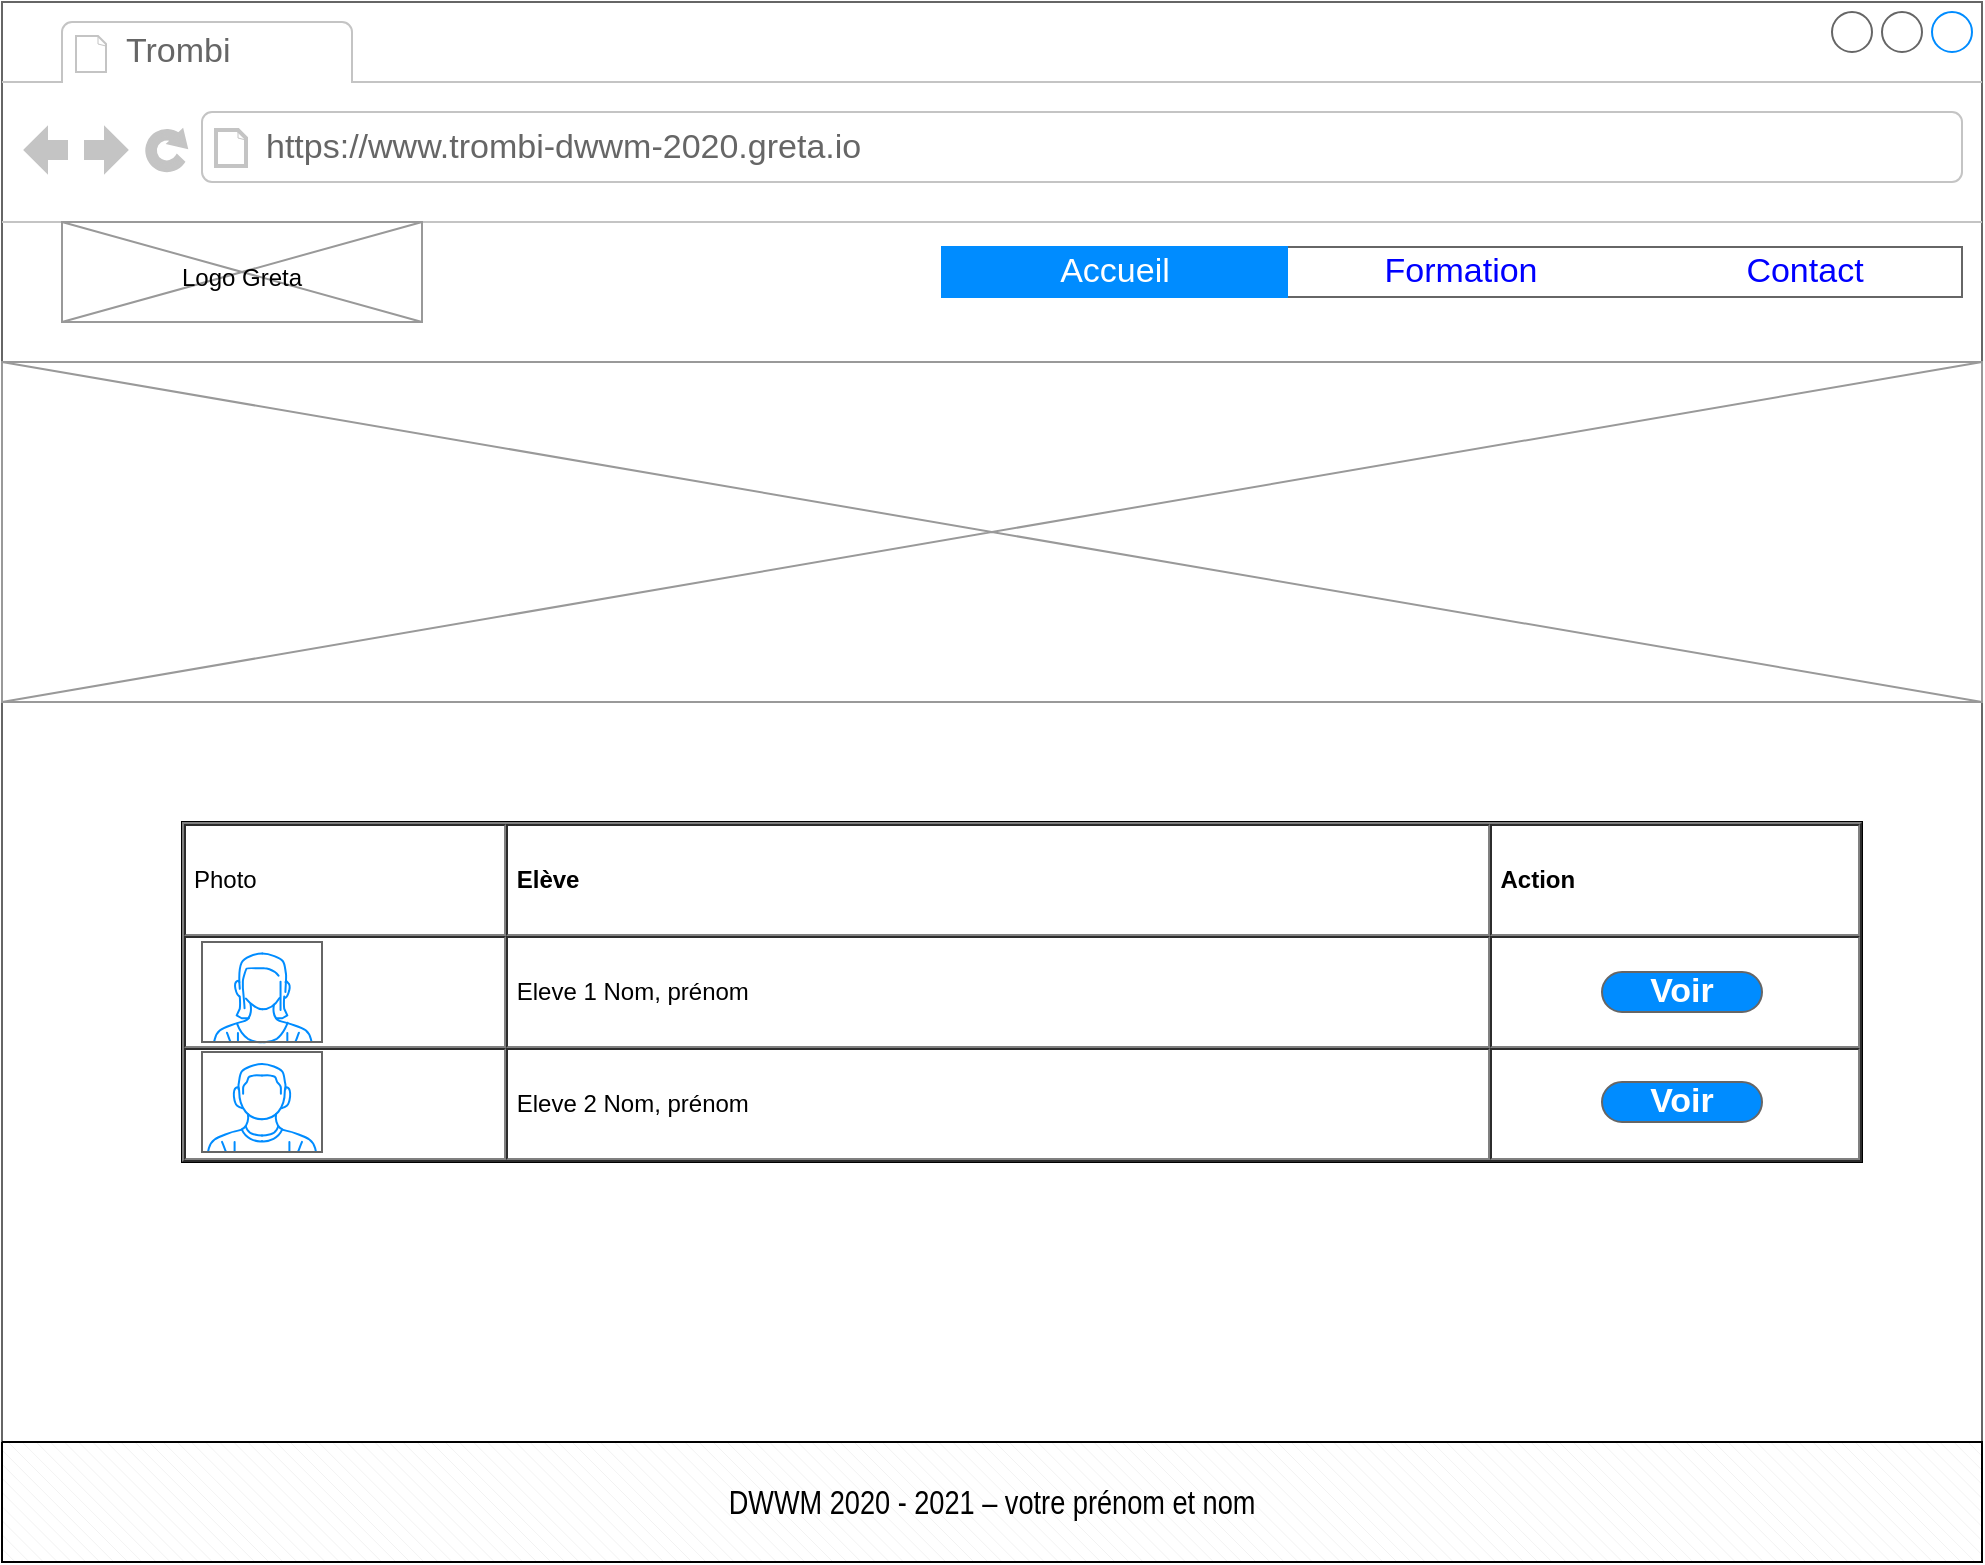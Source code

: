 <mxfile version="13.10.3" type="github" pages="3"><diagram id="SK59zhiDzOyi63sm0mEL" name="Page-1"><mxGraphModel dx="2189" dy="804" grid="1" gridSize="10" guides="1" tooltips="1" connect="1" arrows="1" fold="1" page="1" pageScale="1" pageWidth="827" pageHeight="1169" math="0" shadow="0"><root><mxCell id="0"/><mxCell id="1" parent="0"/><mxCell id="YqWab189E20K-H3sKTw3-4" value="" style="strokeWidth=1;shadow=0;dashed=0;align=center;html=1;shape=mxgraph.mockup.containers.browserWindow;rSize=0;strokeColor=#666666;strokeColor2=#008cff;strokeColor3=#c4c4c4;mainText=,;recursiveResize=0;" vertex="1" parent="1"><mxGeometry x="-120" y="50" width="990" height="780" as="geometry"/></mxCell><mxCell id="YqWab189E20K-H3sKTw3-5" value="Trombi" style="strokeWidth=1;shadow=0;dashed=0;align=center;html=1;shape=mxgraph.mockup.containers.anchor;fontSize=17;fontColor=#666666;align=left;" vertex="1" parent="YqWab189E20K-H3sKTw3-4"><mxGeometry x="60" y="12" width="110" height="26" as="geometry"/></mxCell><mxCell id="YqWab189E20K-H3sKTw3-6" value="https://www.trombi-dwwm-2020.greta.io" style="strokeWidth=1;shadow=0;dashed=0;align=center;html=1;shape=mxgraph.mockup.containers.anchor;rSize=0;fontSize=17;fontColor=#666666;align=left;" vertex="1" parent="YqWab189E20K-H3sKTw3-4"><mxGeometry x="130" y="60" width="250" height="26" as="geometry"/></mxCell><mxCell id="YqWab189E20K-H3sKTw3-15" value="" style="verticalLabelPosition=bottom;shadow=0;dashed=0;align=center;html=1;verticalAlign=top;strokeWidth=1;shape=mxgraph.mockup.graphics.simpleIcon;strokeColor=#999999;" vertex="1" parent="YqWab189E20K-H3sKTw3-4"><mxGeometry x="30" y="110" width="180" height="50" as="geometry"/></mxCell><mxCell id="YqWab189E20K-H3sKTw3-14" value="" style="group" vertex="1" connectable="0" parent="YqWab189E20K-H3sKTw3-4"><mxGeometry x="470" y="122.5" width="517.5" height="25" as="geometry"/></mxCell><mxCell id="YqWab189E20K-H3sKTw3-7" value="" style="strokeWidth=1;shadow=0;dashed=0;align=center;html=1;shape=mxgraph.mockup.text.rrect;rSize=0;strokeColor=#666666;container=0;" vertex="1" parent="YqWab189E20K-H3sKTw3-14"><mxGeometry width="510" height="25" as="geometry"/></mxCell><mxCell id="YqWab189E20K-H3sKTw3-8" value="Formation" style="strokeColor=inherit;fillColor=inherit;gradientColor=inherit;strokeWidth=1;shadow=0;dashed=0;align=center;html=1;shape=mxgraph.mockup.text.rrect;rSize=0;fontSize=17;fontColor=#0000ff;" vertex="1" parent="YqWab189E20K-H3sKTw3-14"><mxGeometry x="172.5" width="172.5" height="25" as="geometry"/></mxCell><mxCell id="YqWab189E20K-H3sKTw3-9" value="Contact" style="strokeColor=inherit;fillColor=inherit;gradientColor=inherit;strokeWidth=1;shadow=0;dashed=0;align=center;html=1;shape=mxgraph.mockup.text.rrect;rSize=0;fontSize=17;fontColor=#0000ff;" vertex="1" parent="YqWab189E20K-H3sKTw3-14"><mxGeometry x="345" width="172.5" height="25" as="geometry"/></mxCell><mxCell id="YqWab189E20K-H3sKTw3-11" value="Accueil" style="strokeWidth=1;shadow=0;dashed=0;align=center;html=1;shape=mxgraph.mockup.text.rrect;rSize=0;fontSize=17;fontColor=#ffffff;fillColor=#008cff;strokeColor=#008cff;" vertex="1" parent="YqWab189E20K-H3sKTw3-14"><mxGeometry width="172.5" height="25" as="geometry"/></mxCell><mxCell id="YqWab189E20K-H3sKTw3-16" value="Logo Greta" style="text;html=1;strokeColor=none;fillColor=none;align=center;verticalAlign=middle;whiteSpace=wrap;rounded=0;" vertex="1" parent="YqWab189E20K-H3sKTw3-4"><mxGeometry x="70" y="127.5" width="100" height="20" as="geometry"/></mxCell><mxCell id="YqWab189E20K-H3sKTw3-17" value="" style="verticalLabelPosition=bottom;shadow=0;dashed=0;align=center;html=1;verticalAlign=top;strokeWidth=1;shape=mxgraph.mockup.graphics.simpleIcon;strokeColor=#999999;" vertex="1" parent="YqWab189E20K-H3sKTw3-4"><mxGeometry y="180" width="990" height="170" as="geometry"/></mxCell><mxCell id="bf6XjVjYol47AXIB9-yf-1" value="&lt;table style=&quot;font-size: 1em ; width: 100% ; height: 100%&quot; cellspacing=&quot;0&quot; cellpadding=&quot;4&quot; border=&quot;1&quot;&gt;&lt;tbody&gt;&lt;tr&gt;&lt;td&gt;Photo&lt;br&gt;&lt;/td&gt;&lt;th&gt;Elève&lt;/th&gt;&lt;th&gt;Action&lt;br&gt;&lt;/th&gt;&lt;/tr&gt;&lt;tr&gt;&lt;td&gt;&lt;br&gt;&lt;/td&gt;&lt;td&gt;Eleve 1 Nom, prénom&lt;br&gt;&lt;/td&gt;&lt;td&gt;&lt;br&gt;&lt;/td&gt;&lt;/tr&gt;&lt;tr&gt;&lt;td&gt;&lt;br&gt;&lt;/td&gt;&lt;td&gt;Eleve 2 Nom, prénom&lt;br&gt;&lt;/td&gt;&lt;td&gt;&lt;br&gt;&lt;/td&gt;&lt;/tr&gt;&lt;/tbody&gt;&lt;/table&gt; " style="verticalAlign=top;align=left;overflow=fill;fontSize=12;fontFamily=Helvetica;html=1" vertex="1" parent="YqWab189E20K-H3sKTw3-4"><mxGeometry x="90" y="410" width="840" height="170" as="geometry"/></mxCell><mxCell id="bf6XjVjYol47AXIB9-yf-2" value="Voir" style="strokeWidth=1;shadow=0;dashed=0;align=center;html=1;shape=mxgraph.mockup.buttons.button;strokeColor=#666666;fontColor=#ffffff;mainText=;buttonStyle=round;fontSize=17;fontStyle=1;fillColor=#008cff;whiteSpace=wrap;" vertex="1" parent="YqWab189E20K-H3sKTw3-4"><mxGeometry x="800" y="485" width="80" height="20" as="geometry"/></mxCell><mxCell id="bf6XjVjYol47AXIB9-yf-4" value="Voir" style="strokeWidth=1;shadow=0;dashed=0;align=center;html=1;shape=mxgraph.mockup.buttons.button;strokeColor=#666666;fontColor=#ffffff;mainText=;buttonStyle=round;fontSize=17;fontStyle=1;fillColor=#008cff;whiteSpace=wrap;" vertex="1" parent="YqWab189E20K-H3sKTw3-4"><mxGeometry x="800" y="540" width="80" height="20" as="geometry"/></mxCell><mxCell id="bf6XjVjYol47AXIB9-yf-9" value="" style="verticalLabelPosition=bottom;shadow=0;dashed=0;align=center;html=1;verticalAlign=top;strokeWidth=1;shape=mxgraph.mockup.containers.userMale;strokeColor=#666666;strokeColor2=#008cff;" vertex="1" parent="YqWab189E20K-H3sKTw3-4"><mxGeometry x="100" y="525" width="60" height="50" as="geometry"/></mxCell><mxCell id="bf6XjVjYol47AXIB9-yf-10" value="" style="verticalLabelPosition=bottom;shadow=0;dashed=0;align=center;html=1;verticalAlign=top;strokeWidth=1;shape=mxgraph.mockup.containers.userFemale;strokeColor=#666666;strokeColor2=#008cff;" vertex="1" parent="YqWab189E20K-H3sKTw3-4"><mxGeometry x="100" y="470" width="60" height="50" as="geometry"/></mxCell><mxCell id="bf6XjVjYol47AXIB9-yf-13" value="" style="verticalLabelPosition=bottom;verticalAlign=top;html=1;shape=mxgraph.basic.patternFillRect;fillStyle=diagRev;step=5;fillStrokeWidth=0.2;fillStrokeColor=#dddddd;" vertex="1" parent="YqWab189E20K-H3sKTw3-4"><mxGeometry y="720" width="990" height="60" as="geometry"/></mxCell><mxCell id="bf6XjVjYol47AXIB9-yf-14" value="&lt;div style=&quot;left: 456.45px ; top: 556.83px ; font-size: 16.5px ; font-family: sans-serif ; transform: scalex(0.823)&quot;&gt;DWWM 2020 - 2021 – votre prénom et nom&lt;/div&gt;" style="text;html=1;strokeColor=none;fillColor=none;align=center;verticalAlign=middle;whiteSpace=wrap;rounded=0;" vertex="1" parent="YqWab189E20K-H3sKTw3-4"><mxGeometry x="100" y="740" width="790" height="20" as="geometry"/></mxCell></root></mxGraphModel></diagram><diagram id="OU_HAkZI-WDbs4WNtkDR" name="Page-2"><mxGraphModel dx="1362" dy="804" grid="1" gridSize="10" guides="1" tooltips="1" connect="1" arrows="1" fold="1" page="1" pageScale="1" pageWidth="827" pageHeight="1169" math="0" shadow="0"><root><mxCell id="MOR8QARU3BnpgXKKpHhW-0"/><mxCell id="MOR8QARU3BnpgXKKpHhW-1" parent="MOR8QARU3BnpgXKKpHhW-0"/><mxCell id="MOR8QARU3BnpgXKKpHhW-2" value="" style="verticalLabelPosition=bottom;verticalAlign=top;html=1;shape=mxgraph.basic.rect;fillColor2=none;strokeWidth=1;size=20;indent=5;" vertex="1" parent="MOR8QARU3BnpgXKKpHhW-1"><mxGeometry x="80" y="80" width="710" height="810" as="geometry"/></mxCell><mxCell id="MOR8QARU3BnpgXKKpHhW-3" value="" style="verticalLabelPosition=bottom;verticalAlign=top;html=1;shape=mxgraph.basic.patternFillRect;fillStyle=diagRev;step=5;fillStrokeWidth=0.2;fillStrokeColor=#dddddd;" vertex="1" parent="MOR8QARU3BnpgXKKpHhW-1"><mxGeometry x="80" y="80" width="710" height="70" as="geometry"/></mxCell><mxCell id="MOR8QARU3BnpgXKKpHhW-4" value="" style="verticalLabelPosition=bottom;verticalAlign=top;html=1;shape=mxgraph.basic.patternFillRect;fillStyle=diagRev;step=5;fillStrokeWidth=0.2;fillStrokeColor=#dddddd;" vertex="1" parent="MOR8QARU3BnpgXKKpHhW-1"><mxGeometry x="80" y="150" width="710" height="220" as="geometry"/></mxCell><mxCell id="MOR8QARU3BnpgXKKpHhW-6" value="Barre de navigation" style="text;html=1;strokeColor=none;fillColor=none;align=center;verticalAlign=middle;whiteSpace=wrap;rounded=0;" vertex="1" parent="MOR8QARU3BnpgXKKpHhW-1"><mxGeometry x="290" y="105" width="310" height="20" as="geometry"/></mxCell><mxCell id="MOR8QARU3BnpgXKKpHhW-7" value="Image &quot;Hero&quot;" style="text;html=1;strokeColor=none;fillColor=none;align=center;verticalAlign=middle;whiteSpace=wrap;rounded=0;" vertex="1" parent="MOR8QARU3BnpgXKKpHhW-1"><mxGeometry x="275" y="240" width="320" height="20" as="geometry"/></mxCell><mxCell id="MOR8QARU3BnpgXKKpHhW-8" value="" style="verticalLabelPosition=bottom;verticalAlign=top;html=1;shape=mxgraph.basic.patternFillRect;fillStyle=vert;step=5;fillStrokeWidth=0.2;fillStrokeColor=#dddddd;" vertex="1" parent="MOR8QARU3BnpgXKKpHhW-1"><mxGeometry x="80" y="370" width="710" height="460" as="geometry"/></mxCell><mxCell id="MOR8QARU3BnpgXKKpHhW-9" value="" style="verticalLabelPosition=bottom;verticalAlign=top;html=1;shape=mxgraph.basic.patternFillRect;fillStyle=diagRev;step=5;fillStrokeWidth=0.2;fillStrokeColor=#dddddd;" vertex="1" parent="MOR8QARU3BnpgXKKpHhW-1"><mxGeometry x="80" y="830" width="710" height="60" as="geometry"/></mxCell><mxCell id="MOR8QARU3BnpgXKKpHhW-11" value="Footer" style="text;html=1;strokeColor=none;fillColor=none;align=center;verticalAlign=middle;whiteSpace=wrap;rounded=0;" vertex="1" parent="MOR8QARU3BnpgXKKpHhW-1"><mxGeometry x="415" y="850" width="40" height="20" as="geometry"/></mxCell><mxCell id="MOR8QARU3BnpgXKKpHhW-12" value="" style="verticalLabelPosition=bottom;verticalAlign=top;html=1;shape=mxgraph.basic.patternFillRect;fillStyle=diagGrid;step=5;fillStrokeWidth=0.2;fillStrokeColor=#dddddd;" vertex="1" parent="MOR8QARU3BnpgXKKpHhW-1"><mxGeometry x="120" y="410" width="630" height="380" as="geometry"/></mxCell><mxCell id="MOR8QARU3BnpgXKKpHhW-10" value="Liste des élèves" style="text;html=1;strokeColor=none;fillColor=none;align=center;verticalAlign=middle;whiteSpace=wrap;rounded=0;" vertex="1" parent="MOR8QARU3BnpgXKKpHhW-1"><mxGeometry x="290" y="440" width="290" height="20" as="geometry"/></mxCell></root></mxGraphModel></diagram><diagram id="JzIKGWQCN6S3hwlgF1_i" name="Page-3"><mxGraphModel dx="2189" dy="804" grid="1" gridSize="10" guides="1" tooltips="1" connect="1" arrows="1" fold="1" page="1" pageScale="1" pageWidth="827" pageHeight="1169" math="0" shadow="0"><root><mxCell id="c7oWx894oibJ3W_F-bg8-0"/><mxCell id="c7oWx894oibJ3W_F-bg8-1" parent="c7oWx894oibJ3W_F-bg8-0"/><mxCell id="c7oWx894oibJ3W_F-bg8-2" value="" style="strokeWidth=1;shadow=0;dashed=0;align=center;html=1;shape=mxgraph.mockup.containers.browserWindow;rSize=0;strokeColor=#666666;strokeColor2=#008cff;strokeColor3=#c4c4c4;mainText=,;recursiveResize=0;" vertex="1" parent="c7oWx894oibJ3W_F-bg8-1"><mxGeometry y="60" width="510" height="780" as="geometry"/></mxCell><mxCell id="c7oWx894oibJ3W_F-bg8-3" value="Trombi" style="strokeWidth=1;shadow=0;dashed=0;align=center;html=1;shape=mxgraph.mockup.containers.anchor;fontSize=17;fontColor=#666666;align=left;" vertex="1" parent="c7oWx894oibJ3W_F-bg8-2"><mxGeometry x="60" y="12" width="110" height="26" as="geometry"/></mxCell><mxCell id="c7oWx894oibJ3W_F-bg8-4" value="https://www.trombi-dwwm-2020.greta.io" style="strokeWidth=1;shadow=0;dashed=0;align=center;html=1;shape=mxgraph.mockup.containers.anchor;rSize=0;fontSize=17;fontColor=#666666;align=left;" vertex="1" parent="c7oWx894oibJ3W_F-bg8-2"><mxGeometry x="130" y="60" width="250" height="26" as="geometry"/></mxCell><mxCell id="c7oWx894oibJ3W_F-bg8-5" value="" style="verticalLabelPosition=bottom;shadow=0;dashed=0;align=center;html=1;verticalAlign=top;strokeWidth=1;shape=mxgraph.mockup.graphics.simpleIcon;strokeColor=#999999;" vertex="1" parent="c7oWx894oibJ3W_F-bg8-2"><mxGeometry x="30" y="110" width="180" height="50" as="geometry"/></mxCell><mxCell id="c7oWx894oibJ3W_F-bg8-11" value="Logo Greta" style="text;html=1;strokeColor=none;fillColor=none;align=center;verticalAlign=middle;whiteSpace=wrap;rounded=0;" vertex="1" parent="c7oWx894oibJ3W_F-bg8-2"><mxGeometry x="70" y="127.5" width="100" height="20" as="geometry"/></mxCell><mxCell id="c7oWx894oibJ3W_F-bg8-14" value="Voir" style="strokeWidth=1;shadow=0;dashed=0;align=center;html=1;shape=mxgraph.mockup.buttons.button;strokeColor=#666666;fontColor=#ffffff;mainText=;buttonStyle=round;fontSize=17;fontStyle=1;fillColor=#008cff;whiteSpace=wrap;" vertex="1" parent="c7oWx894oibJ3W_F-bg8-2"><mxGeometry x="310" y="300" width="80" height="20" as="geometry"/></mxCell><mxCell id="c7oWx894oibJ3W_F-bg8-15" value="Voir" style="strokeWidth=1;shadow=0;dashed=0;align=center;html=1;shape=mxgraph.mockup.buttons.button;strokeColor=#666666;fontColor=#ffffff;mainText=;buttonStyle=round;fontSize=17;fontStyle=1;fillColor=#008cff;whiteSpace=wrap;" vertex="1" parent="c7oWx894oibJ3W_F-bg8-2"><mxGeometry x="310" y="425" width="80" height="20" as="geometry"/></mxCell><mxCell id="c7oWx894oibJ3W_F-bg8-16" value="" style="verticalLabelPosition=bottom;shadow=0;dashed=0;align=center;html=1;verticalAlign=top;strokeWidth=1;shape=mxgraph.mockup.containers.userMale;strokeColor=#666666;strokeColor2=#008cff;" vertex="1" parent="c7oWx894oibJ3W_F-bg8-2"><mxGeometry x="30" y="370" width="140" height="130" as="geometry"/></mxCell><mxCell id="c7oWx894oibJ3W_F-bg8-17" value="" style="verticalLabelPosition=bottom;shadow=0;dashed=0;align=center;html=1;verticalAlign=top;strokeWidth=1;shape=mxgraph.mockup.containers.userFemale;strokeColor=#666666;strokeColor2=#008cff;" vertex="1" parent="c7oWx894oibJ3W_F-bg8-2"><mxGeometry x="30" y="220" width="140" height="130" as="geometry"/></mxCell><mxCell id="c7oWx894oibJ3W_F-bg8-18" value="" style="verticalLabelPosition=bottom;verticalAlign=top;html=1;shape=mxgraph.basic.patternFillRect;fillStyle=diagRev;step=5;fillStrokeWidth=0.2;fillStrokeColor=#dddddd;" vertex="1" parent="c7oWx894oibJ3W_F-bg8-2"><mxGeometry y="720" width="510" height="60" as="geometry"/></mxCell><mxCell id="c7oWx894oibJ3W_F-bg8-19" value="&lt;div style=&quot;left: 456.45px ; top: 556.83px ; font-size: 16.5px ; font-family: sans-serif ; transform: scalex(0.823)&quot;&gt;DWWM 2020 - 2021 – votre prénom et nom&lt;/div&gt;" style="text;html=1;strokeColor=none;fillColor=none;align=center;verticalAlign=middle;whiteSpace=wrap;rounded=0;" vertex="1" parent="c7oWx894oibJ3W_F-bg8-2"><mxGeometry x="-140" y="740" width="790" height="20" as="geometry"/></mxCell><mxCell id="c7oWx894oibJ3W_F-bg8-20" value="" style="shape=image;html=1;verticalAlign=top;verticalLabelPosition=bottom;labelBackgroundColor=#ffffff;imageAspect=0;aspect=fixed;image=https://cdn4.iconfinder.com/data/icons/geosm-e-commerce/48/menu-128.png" vertex="1" parent="c7oWx894oibJ3W_F-bg8-2"><mxGeometry x="440" y="110" width="54" height="54" as="geometry"/></mxCell><mxCell id="c7oWx894oibJ3W_F-bg8-21" value="Eleve 1 Nom, prénom" style="text;html=1;strokeColor=none;fillColor=none;align=center;verticalAlign=middle;whiteSpace=wrap;rounded=0;" vertex="1" parent="c7oWx894oibJ3W_F-bg8-2"><mxGeometry x="270" y="260" width="160" height="20" as="geometry"/></mxCell><mxCell id="c7oWx894oibJ3W_F-bg8-22" value="Eleve 2 Nom, prénom" style="text;html=1;strokeColor=none;fillColor=none;align=center;verticalAlign=middle;whiteSpace=wrap;rounded=0;" vertex="1" parent="c7oWx894oibJ3W_F-bg8-2"><mxGeometry x="255" y="400" width="190" height="20" as="geometry"/></mxCell><mxCell id="c7oWx894oibJ3W_F-bg8-23" value="" style="strokeWidth=1;shadow=0;dashed=0;align=center;html=1;shape=mxgraph.mockup.containers.browserWindow;rSize=0;strokeColor=#666666;strokeColor2=#008cff;strokeColor3=#c4c4c4;mainText=,;recursiveResize=0;" vertex="1" parent="c7oWx894oibJ3W_F-bg8-1"><mxGeometry x="810" y="60" width="540" height="820" as="geometry"/></mxCell><mxCell id="c7oWx894oibJ3W_F-bg8-24" value="Trombi" style="strokeWidth=1;shadow=0;dashed=0;align=center;html=1;shape=mxgraph.mockup.containers.anchor;fontSize=17;fontColor=#666666;align=left;" vertex="1" parent="c7oWx894oibJ3W_F-bg8-23"><mxGeometry x="60" y="12" width="110" height="26" as="geometry"/></mxCell><mxCell id="c7oWx894oibJ3W_F-bg8-25" value="https://www.trombi-dwwm-2020.greta.io" style="strokeWidth=1;shadow=0;dashed=0;align=center;html=1;shape=mxgraph.mockup.containers.anchor;rSize=0;fontSize=17;fontColor=#666666;align=left;" vertex="1" parent="c7oWx894oibJ3W_F-bg8-23"><mxGeometry x="130" y="60" width="250" height="26" as="geometry"/></mxCell><mxCell id="c7oWx894oibJ3W_F-bg8-26" value="" style="verticalLabelPosition=bottom;shadow=0;dashed=0;align=center;html=1;verticalAlign=top;strokeWidth=1;shape=mxgraph.mockup.graphics.simpleIcon;strokeColor=#999999;" vertex="1" parent="c7oWx894oibJ3W_F-bg8-23"><mxGeometry x="30" y="110" width="180" height="50" as="geometry"/></mxCell><mxCell id="c7oWx894oibJ3W_F-bg8-27" value="Logo Greta" style="text;html=1;strokeColor=none;fillColor=none;align=center;verticalAlign=middle;whiteSpace=wrap;rounded=0;" vertex="1" parent="c7oWx894oibJ3W_F-bg8-23"><mxGeometry x="70" y="127.5" width="100" height="20" as="geometry"/></mxCell><mxCell id="c7oWx894oibJ3W_F-bg8-28" value="Voir" style="strokeWidth=1;shadow=0;dashed=0;align=center;html=1;shape=mxgraph.mockup.buttons.button;strokeColor=#666666;fontColor=#ffffff;mainText=;buttonStyle=round;fontSize=17;fontStyle=1;fillColor=#008cff;whiteSpace=wrap;" vertex="1" parent="c7oWx894oibJ3W_F-bg8-23"><mxGeometry x="310" y="300" width="80" height="20" as="geometry"/></mxCell><mxCell id="c7oWx894oibJ3W_F-bg8-29" value="Voir" style="strokeWidth=1;shadow=0;dashed=0;align=center;html=1;shape=mxgraph.mockup.buttons.button;strokeColor=#666666;fontColor=#ffffff;mainText=;buttonStyle=round;fontSize=17;fontStyle=1;fillColor=#008cff;whiteSpace=wrap;" vertex="1" parent="c7oWx894oibJ3W_F-bg8-23"><mxGeometry x="310" y="425" width="80" height="20" as="geometry"/></mxCell><mxCell id="c7oWx894oibJ3W_F-bg8-30" value="" style="verticalLabelPosition=bottom;shadow=0;dashed=0;align=center;html=1;verticalAlign=top;strokeWidth=1;shape=mxgraph.mockup.containers.userMale;strokeColor=#666666;strokeColor2=#008cff;" vertex="1" parent="c7oWx894oibJ3W_F-bg8-23"><mxGeometry x="30" y="370" width="140" height="130" as="geometry"/></mxCell><mxCell id="c7oWx894oibJ3W_F-bg8-31" value="" style="verticalLabelPosition=bottom;shadow=0;dashed=0;align=center;html=1;verticalAlign=top;strokeWidth=1;shape=mxgraph.mockup.containers.userFemale;strokeColor=#666666;strokeColor2=#008cff;" vertex="1" parent="c7oWx894oibJ3W_F-bg8-23"><mxGeometry x="30" y="220" width="140" height="130" as="geometry"/></mxCell><mxCell id="c7oWx894oibJ3W_F-bg8-32" value="" style="verticalLabelPosition=bottom;verticalAlign=top;html=1;shape=mxgraph.basic.patternFillRect;fillStyle=diagRev;step=5;fillStrokeWidth=0.2;fillStrokeColor=#dddddd;" vertex="1" parent="c7oWx894oibJ3W_F-bg8-23"><mxGeometry y="720" width="510" height="60" as="geometry"/></mxCell><mxCell id="c7oWx894oibJ3W_F-bg8-33" value="&lt;div style=&quot;left: 456.45px ; top: 556.83px ; font-size: 16.5px ; font-family: sans-serif ; transform: scalex(0.823)&quot;&gt;DWWM 2020 - 2021 – votre prénom et nom&lt;/div&gt;" style="text;html=1;strokeColor=none;fillColor=none;align=center;verticalAlign=middle;whiteSpace=wrap;rounded=0;" vertex="1" parent="c7oWx894oibJ3W_F-bg8-23"><mxGeometry x="-140" y="740" width="790" height="20" as="geometry"/></mxCell><mxCell id="c7oWx894oibJ3W_F-bg8-34" value="" style="shape=image;html=1;verticalAlign=top;verticalLabelPosition=bottom;labelBackgroundColor=#ffffff;imageAspect=0;aspect=fixed;image=https://cdn4.iconfinder.com/data/icons/geosm-e-commerce/48/menu-128.png" vertex="1" parent="c7oWx894oibJ3W_F-bg8-23"><mxGeometry x="440" y="110" width="54" height="54" as="geometry"/></mxCell><mxCell id="c7oWx894oibJ3W_F-bg8-35" value="Eleve 1 Nom, prénom" style="text;html=1;strokeColor=none;fillColor=none;align=center;verticalAlign=middle;whiteSpace=wrap;rounded=0;" vertex="1" parent="c7oWx894oibJ3W_F-bg8-23"><mxGeometry x="270" y="260" width="160" height="20" as="geometry"/></mxCell><mxCell id="c7oWx894oibJ3W_F-bg8-36" value="Eleve 2 Nom, prénom" style="text;html=1;strokeColor=none;fillColor=none;align=center;verticalAlign=middle;whiteSpace=wrap;rounded=0;" vertex="1" parent="c7oWx894oibJ3W_F-bg8-23"><mxGeometry x="255" y="400" width="190" height="20" as="geometry"/></mxCell><mxCell id="c7oWx894oibJ3W_F-bg8-37" value="&lt;div&gt;&lt;br&gt;&lt;/div&gt;&lt;div style=&quot;left: 160.245px ; top: 591.375px ; font-size: 16.5px ; font-family: sans-serif ; transform: scalex(0.839)&quot;&gt;Nom&lt;/div&gt;&lt;div style=&quot;left: 160.245px ; top: 659.775px ; font-size: 16.5px ; font-family: sans-serif ; transform: scalex(0.803)&quot;&gt;Prénom&lt;/div&gt;&lt;div style=&quot;left: 160.245px ; top: 659.775px ; font-size: 16.5px ; font-family: sans-serif ; transform: scalex(0.803)&quot;&gt;Tel&lt;/div&gt;&lt;div style=&quot;left: 160.245px ; top: 728.175px ; font-size: 16.5px ; font-family: sans-serif ; transform: scalex(0.809)&quot;&gt;Email&lt;/div&gt;&lt;div style=&quot;left: 160.245px ; top: 728.175px ; font-size: 16.5px ; font-family: sans-serif ; transform: scalex(0.809)&quot;&gt;&lt;br&gt;&lt;/div&gt;&lt;div style=&quot;left: 160.245px ; top: 728.175px ; font-size: 16.5px ; font-family: sans-serif ; transform: scalex(0.809)&quot;&gt;Description (sur ses formation)&lt;/div&gt;&lt;div style=&quot;left: 160.245px ; top: 762.42px ; font-size: 16.5px ; font-family: sans-serif ; transform: scalex(0.802)&quot;&gt;&lt;br&gt;&lt;/div&gt;&lt;div style=&quot;left: 160.245px ; top: 796.62px ; font-size: 16.5px ; font-family: sans-serif ; transform: scalex(0.798)&quot;&gt;HTML&lt;/div&gt;&lt;div style=&quot;left: 160.245px ; top: 796.62px ; font-size: 16.5px ; font-family: sans-serif ; transform: scalex(0.798)&quot;&gt;CSS&lt;/div&gt;&lt;div style=&quot;left: 160.245px ; top: 796.62px ; font-size: 16.5px ; font-family: sans-serif ; transform: scalex(0.798)&quot;&gt;JS&lt;br&gt;&lt;/div&gt;&lt;div style=&quot;left: 160.245px ; top: 796.62px ; font-size: 16.5px ; font-family: sans-serif ; transform: scalex(0.798)&quot;&gt;&lt;br&gt;&lt;/div&gt;&lt;div style=&quot;left: 160.245px ; top: 796.62px ; font-size: 16.5px ; font-family: sans-serif ; transform: scalex(0.798)&quot;&gt;&lt;br&gt;&lt;/div&gt;&lt;div align=&quot;left&quot;&gt;&lt;div class=&quot;textlayer&quot; style=&quot;width: 893.1px ; height: 1262.7px&quot;&gt;&lt;br&gt;&lt;/div&gt;&lt;/div&gt;" style="strokeWidth=1;shadow=0;dashed=0;align=left;html=1;shape=mxgraph.mockup.containers.rrect;rSize=0;strokeColor=#666666;fontColor=#666666;fontSize=17;verticalAlign=top;whiteSpace=wrap;fillColor=#ffffff;spacingTop=32;" vertex="1" parent="c7oWx894oibJ3W_F-bg8-23"><mxGeometry y="200" width="540" height="620" as="geometry"/></mxCell><mxCell id="c7oWx894oibJ3W_F-bg8-38" value="Aperçu élève" style="strokeWidth=1;shadow=0;dashed=0;align=center;html=1;shape=mxgraph.mockup.containers.rrect;rSize=0;fontSize=17;fontColor=#666666;strokeColor=#666666;align=left;spacingLeft=8;fillColor=none;resizeWidth=1;" vertex="1" parent="c7oWx894oibJ3W_F-bg8-37"><mxGeometry width="540" height="30" relative="1" as="geometry"/></mxCell><mxCell id="c7oWx894oibJ3W_F-bg8-39" value="Cancel" style="strokeWidth=1;shadow=0;dashed=0;align=center;html=1;shape=mxgraph.mockup.containers.rrect;rSize=0;fontSize=16;fontColor=#666666;strokeColor=#c4c4c4;whiteSpace=wrap;fillColor=none;" vertex="1" parent="c7oWx894oibJ3W_F-bg8-37"><mxGeometry x="0.25" y="1" width="90" height="25" relative="1" as="geometry"><mxPoint x="-45" y="-33" as="offset"/></mxGeometry></mxCell><mxCell id="c7oWx894oibJ3W_F-bg8-40" value="Envoyer" style="strokeWidth=1;shadow=0;dashed=0;align=center;html=1;shape=mxgraph.mockup.containers.rrect;rSize=0;fontSize=16;fontColor=#666666;strokeColor=#c4c4c4;whiteSpace=wrap;fillColor=none;" vertex="1" parent="c7oWx894oibJ3W_F-bg8-37"><mxGeometry x="0.75" y="1" width="90" height="25" relative="1" as="geometry"><mxPoint x="-45" y="-33" as="offset"/></mxGeometry></mxCell><mxCell id="c7oWx894oibJ3W_F-bg8-41" value="" style="verticalLabelPosition=bottom;shadow=0;dashed=0;align=center;html=1;verticalAlign=top;strokeWidth=1;shape=mxgraph.mockup.containers.userFemale;strokeColor=#666666;strokeColor2=#008cff;opacity=70;" vertex="1" parent="c7oWx894oibJ3W_F-bg8-37"><mxGeometry x="400.424" y="44.64" width="114.407" height="124" as="geometry"/></mxCell><mxCell id="c7oWx894oibJ3W_F-bg8-42" value="Lien vers le CV (fictif)" style="shape=rectangle;strokeColor=none;fillColor=none;linkText=;fontSize=17;fontColor=#0000ff;fontStyle=4;html=1;align=center;opacity=70;" vertex="1" parent="c7oWx894oibJ3W_F-bg8-37"><mxGeometry x="388.983" y="180.872" width="137.288" height="29.76" as="geometry"/></mxCell><mxCell id="c7oWx894oibJ3W_F-bg8-43" value="" style="verticalLabelPosition=bottom;shadow=0;dashed=0;align=center;html=1;verticalAlign=top;strokeWidth=1;shape=mxgraph.mockup.forms.horSlider;strokeColor=#999999;sliderStyle=basic;sliderPos=70.256;handleStyle=circle;fillColor2=#ddeeff;opacity=70;" vertex="1" parent="c7oWx894oibJ3W_F-bg8-37"><mxGeometry x="169.322" y="182.737" width="178.475" height="24.8" as="geometry"/></mxCell><mxCell id="c7oWx894oibJ3W_F-bg8-44" value="" style="verticalLabelPosition=bottom;shadow=0;dashed=0;align=center;html=1;verticalAlign=top;strokeWidth=1;shape=mxgraph.mockup.forms.horSlider;strokeColor=#999999;sliderStyle=basic;sliderPos=20;handleStyle=circle;fillColor2=#ddeeff;opacity=70;" vertex="1" parent="c7oWx894oibJ3W_F-bg8-37"><mxGeometry x="169.322" y="195.789" width="178.475" height="29.76" as="geometry"/></mxCell><mxCell id="c7oWx894oibJ3W_F-bg8-45" value="" style="verticalLabelPosition=bottom;shadow=0;dashed=0;align=center;html=1;verticalAlign=top;strokeWidth=1;shape=mxgraph.mockup.forms.horSlider;strokeColor=#999999;sliderStyle=basic;sliderPos=84.103;handleStyle=circle;fillColor2=#ddeeff;opacity=70;" vertex="1" parent="c7oWx894oibJ3W_F-bg8-37"><mxGeometry x="169.322" y="207.537" width="178.475" height="29.76" as="geometry"/></mxCell><mxCell id="c7oWx894oibJ3W_F-bg8-46" value="" style="group" vertex="1" connectable="0" parent="c7oWx894oibJ3W_F-bg8-37"><mxGeometry x="86.949" y="275.038" width="366.102" height="297.6" as="geometry"/></mxCell><mxCell id="c7oWx894oibJ3W_F-bg8-47" value="Nom *" style="strokeWidth=1;shadow=0;dashed=0;align=center;html=1;shape=mxgraph.mockup.forms.anchor;align=right;spacingRight=2;fontColor=#666666;opacity=70;" vertex="1" parent="c7oWx894oibJ3W_F-bg8-46"><mxGeometry width="45.763" height="17.856" as="geometry"/></mxCell><mxCell id="c7oWx894oibJ3W_F-bg8-48" value="john@jgraph.com" style="strokeWidth=1;shadow=0;dashed=0;align=center;html=1;shape=mxgraph.mockup.forms.rrect;fillColor=#ffffff;rSize=0;fontColor=#666666;align=left;spacingLeft=3;strokeColor=#999999;opacity=70;" vertex="1" parent="c7oWx894oibJ3W_F-bg8-46"><mxGeometry x="45.763" width="320.339" height="17.856" as="geometry"/></mxCell><mxCell id="c7oWx894oibJ3W_F-bg8-49" value="Prénom" style="strokeWidth=1;shadow=0;dashed=0;align=center;html=1;shape=mxgraph.mockup.forms.anchor;align=right;spacingRight=2;fontColor=#666666;opacity=70;" vertex="1" parent="c7oWx894oibJ3W_F-bg8-46"><mxGeometry y="34.72" width="45.763" height="17.856" as="geometry"/></mxCell><mxCell id="c7oWx894oibJ3W_F-bg8-50" value="Greeting" style="strokeWidth=1;shadow=0;dashed=0;align=center;html=1;shape=mxgraph.mockup.forms.rrect;fillColor=#ffffff;rSize=0;fontColor=#666666;align=left;spacingLeft=3;strokeColor=#999999;opacity=70;" vertex="1" parent="c7oWx894oibJ3W_F-bg8-46"><mxGeometry x="45.763" y="34.72" width="320.339" height="17.856" as="geometry"/></mxCell><mxCell id="c7oWx894oibJ3W_F-bg8-51" value="Tel*" style="strokeWidth=1;shadow=0;dashed=0;align=center;html=1;shape=mxgraph.mockup.forms.anchor;align=right;spacingRight=2;fontColor=#666666;opacity=70;" vertex="1" parent="c7oWx894oibJ3W_F-bg8-46"><mxGeometry y="69.44" width="45.763" height="17.856" as="geometry"/></mxCell><mxCell id="c7oWx894oibJ3W_F-bg8-52" value="fred@jgraph.com" style="strokeWidth=1;shadow=0;dashed=0;align=center;html=1;shape=mxgraph.mockup.forms.rrect;fillColor=#ffffff;rSize=0;fontColor=#666666;align=left;spacingLeft=3;strokeColor=#999999;opacity=70;" vertex="1" parent="c7oWx894oibJ3W_F-bg8-46"><mxGeometry x="45.763" y="69.44" width="320.339" height="17.856" as="geometry"/></mxCell><mxCell id="c7oWx894oibJ3W_F-bg8-53" value="&lt;div style=&quot;left: 214.275px ; top: 964.05px ; font-size: 16.5px ; font-family: sans-serif ; transform: scalex(0.834)&quot;&gt;Email*&lt;/div&gt;" style="strokeWidth=1;shadow=0;dashed=0;align=center;html=1;shape=mxgraph.mockup.forms.anchor;align=right;spacingRight=2;fontColor=#666666;opacity=70;" vertex="1" parent="c7oWx894oibJ3W_F-bg8-46"><mxGeometry y="104.16" width="45.763" height="17.856" as="geometry"/></mxCell><mxCell id="c7oWx894oibJ3W_F-bg8-54" value="" style="strokeWidth=1;shadow=0;dashed=0;align=center;html=1;shape=mxgraph.mockup.forms.rrect;fillColor=#ffffff;rSize=0;fontColor=#666666;align=left;spacingLeft=3;strokeColor=#999999;opacity=70;" vertex="1" parent="c7oWx894oibJ3W_F-bg8-46"><mxGeometry x="45.763" y="104.16" width="320.339" height="17.856" as="geometry"/></mxCell><mxCell id="c7oWx894oibJ3W_F-bg8-55" value="Sujet*" style="strokeWidth=1;shadow=0;dashed=0;align=center;html=1;shape=mxgraph.mockup.forms.anchor;align=right;spacingRight=2;fontColor=#666666;opacity=70;" vertex="1" parent="c7oWx894oibJ3W_F-bg8-46"><mxGeometry y="138.88" width="45.763" height="17.856" as="geometry"/></mxCell><mxCell id="c7oWx894oibJ3W_F-bg8-56" value="" style="strokeWidth=1;shadow=0;dashed=0;align=center;html=1;shape=mxgraph.mockup.forms.rrect;fillColor=#ffffff;rSize=0;fontColor=#666666;align=left;spacingLeft=3;strokeColor=#999999;opacity=70;" vertex="1" parent="c7oWx894oibJ3W_F-bg8-46"><mxGeometry x="45.763" y="138.88" width="320.339" height="17.856" as="geometry"/></mxCell><mxCell id="c7oWx894oibJ3W_F-bg8-57" value="&lt;div style=&quot;left: 160.245px ; top: 830.82px ; font-size: 16.5px ; font-family: sans-serif ; transform: scalex(0.813)&quot;&gt;Un formulaire de contact &lt;br&gt;&lt;/div&gt;&lt;div style=&quot;left: 160.245px ; top: 830.82px ; font-size: 16.5px ; font-family: sans-serif ; transform: scalex(0.813)&quot;&gt;(les champs * obligatoire et contrôler)&lt;/div&gt;&lt;div style=&quot;left: 214.275px ; top: 864.12px ; font-size: 16.5px ; font-family: sans-serif ; transform: scalex(0.874)&quot;&gt;&lt;br&gt;&lt;/div&gt;&lt;div style=&quot;left: 214.275px ; top: 897.42px ; font-size: 16.5px ; font-family: sans-serif ; transform: scalex(0.839)&quot;&gt;&lt;br&gt;&lt;/div&gt;&lt;div style=&quot;left: 214.275px ; top: 930.75px ; font-size: 16.5px ; font-family: sans-serif ; transform: scalex(0.934)&quot;&gt;&lt;br&gt;&lt;/div&gt;&lt;div style=&quot;left: 214.275px ; top: 964.05px ; font-size: 16.5px ; font-family: sans-serif ; transform: scalex(0.834)&quot;&gt;&lt;br&gt;&lt;/div&gt;&lt;div style=&quot;left: 214.275px ; top: 997.35px ; font-size: 16.5px ; font-family: sans-serif ; transform: scalex(0.836)&quot;&gt;&lt;br&gt;&lt;/div&gt;" style="strokeWidth=1;shadow=0;dashed=0;align=center;html=1;shape=mxgraph.mockup.forms.rrect;fillColor=#ffffff;rSize=0;fontColor=#666666;align=left;spacingLeft=3;strokeColor=#999999;verticalAlign=top;whiteSpace=wrap;opacity=70;" vertex="1" parent="c7oWx894oibJ3W_F-bg8-46"><mxGeometry y="173.6" width="366.102" height="124" as="geometry"/></mxCell></root></mxGraphModel></diagram></mxfile>